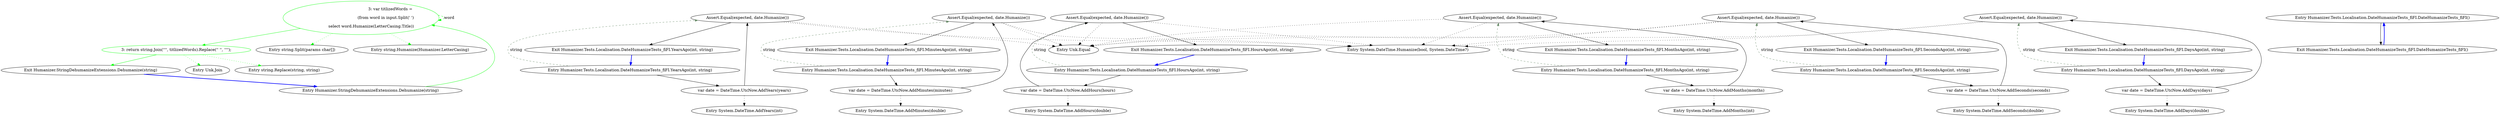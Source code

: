 digraph  {
d1 [cluster="Humanizer.StringDehumanizeExtensions.Dehumanize(string)", color=green, community=0, label="3: var titlizedWords = \r\n                (from word in input.Split(' ')\r\n                select word.Humanize(LetterCasing.Title))", span="16-18"];
d0 [cluster="Humanizer.StringDehumanizeExtensions.Dehumanize(string)", label="Entry Humanizer.StringDehumanizeExtensions.Dehumanize(string)", span="14-14"];
d2 [cluster="Humanizer.StringDehumanizeExtensions.Dehumanize(string)", color=green, community=0, label="3: return string.Join('''', titlizedWords).Replace('' '', '''');", span="20-20"];
d4 [cluster="string.Split(params char[])", label="Entry string.Split(params char[])", span="0-0"];
d5 [cluster="string.Humanize(Humanizer.LetterCasing)", label="Entry string.Humanize(Humanizer.LetterCasing)", span="72-72"];
d3 [cluster="Humanizer.StringDehumanizeExtensions.Dehumanize(string)", label="Exit Humanizer.StringDehumanizeExtensions.Dehumanize(string)", span="14-14"];
d6 [cluster="Unk.Join", label="Entry Unk.Join", span=""];
d7 [cluster="string.Replace(string, string)", label="Entry string.Replace(string, string)", span="0-0"];
m1_7 [cluster="System.DateTime.Humanize(bool, System.DateTime?)", file="EnumHumanizeExtensions.cs", label="Entry System.DateTime.Humanize(bool, System.DateTime?)", span="18-18"];
m1_13 [cluster="System.DateTime.AddHours(double)", file="EnumHumanizeExtensions.cs", label="Entry System.DateTime.AddHours(double)", span="0-0"];
m1_23 [cluster="System.DateTime.AddMonths(int)", file="EnumHumanizeExtensions.cs", label="Entry System.DateTime.AddMonths(int)", span="0-0"];
m1_18 [cluster="System.DateTime.AddMinutes(double)", file="EnumHumanizeExtensions.cs", label="Entry System.DateTime.AddMinutes(double)", span="0-0"];
m1_28 [cluster="System.DateTime.AddSeconds(double)", file="EnumHumanizeExtensions.cs", label="Entry System.DateTime.AddSeconds(double)", span="0-0"];
m1_33 [cluster="System.DateTime.AddYears(int)", file="EnumHumanizeExtensions.cs", label="Entry System.DateTime.AddYears(int)", span="0-0"];
m1_8 [cluster="Unk.Equal", file="EnumHumanizeExtensions.cs", label="Entry Unk.Equal", span=""];
m1_29 [cluster="Humanizer.Tests.Localisation.DateHumanizeTests_fiFI.YearsAgo(int, string)", file="EnumHumanizeExtensions.cs", label="Entry Humanizer.Tests.Localisation.DateHumanizeTests_fiFI.YearsAgo(int, string)", span="73-73"];
m1_30 [cluster="Humanizer.Tests.Localisation.DateHumanizeTests_fiFI.YearsAgo(int, string)", file="EnumHumanizeExtensions.cs", label="var date = DateTime.UtcNow.AddYears(years)", span="75-75"];
m1_31 [cluster="Humanizer.Tests.Localisation.DateHumanizeTests_fiFI.YearsAgo(int, string)", file="EnumHumanizeExtensions.cs", label="Assert.Equal(expected, date.Humanize())", span="76-76"];
m1_32 [cluster="Humanizer.Tests.Localisation.DateHumanizeTests_fiFI.YearsAgo(int, string)", file="EnumHumanizeExtensions.cs", label="Exit Humanizer.Tests.Localisation.DateHumanizeTests_fiFI.YearsAgo(int, string)", span="73-73"];
m1_14 [cluster="Humanizer.Tests.Localisation.DateHumanizeTests_fiFI.MinutesAgo(int, string)", file="EnumHumanizeExtensions.cs", label="Entry Humanizer.Tests.Localisation.DateHumanizeTests_fiFI.MinutesAgo(int, string)", span="40-40"];
m1_15 [cluster="Humanizer.Tests.Localisation.DateHumanizeTests_fiFI.MinutesAgo(int, string)", file="EnumHumanizeExtensions.cs", label="var date = DateTime.UtcNow.AddMinutes(minutes)", span="42-42"];
m1_16 [cluster="Humanizer.Tests.Localisation.DateHumanizeTests_fiFI.MinutesAgo(int, string)", file="EnumHumanizeExtensions.cs", label="Assert.Equal(expected, date.Humanize())", span="43-43"];
m1_17 [cluster="Humanizer.Tests.Localisation.DateHumanizeTests_fiFI.MinutesAgo(int, string)", file="EnumHumanizeExtensions.cs", label="Exit Humanizer.Tests.Localisation.DateHumanizeTests_fiFI.MinutesAgo(int, string)", span="40-40"];
m1_9 [cluster="Humanizer.Tests.Localisation.DateHumanizeTests_fiFI.HoursAgo(int, string)", file="EnumHumanizeExtensions.cs", label="Entry Humanizer.Tests.Localisation.DateHumanizeTests_fiFI.HoursAgo(int, string)", span="29-29"];
m1_10 [cluster="Humanizer.Tests.Localisation.DateHumanizeTests_fiFI.HoursAgo(int, string)", file="EnumHumanizeExtensions.cs", label="var date = DateTime.UtcNow.AddHours(hours)", span="31-31"];
m1_11 [cluster="Humanizer.Tests.Localisation.DateHumanizeTests_fiFI.HoursAgo(int, string)", file="EnumHumanizeExtensions.cs", label="Assert.Equal(expected, date.Humanize())", span="32-32"];
m1_12 [cluster="Humanizer.Tests.Localisation.DateHumanizeTests_fiFI.HoursAgo(int, string)", file="EnumHumanizeExtensions.cs", label="Exit Humanizer.Tests.Localisation.DateHumanizeTests_fiFI.HoursAgo(int, string)", span="29-29"];
m1_0 [cluster="Humanizer.Tests.Localisation.DateHumanizeTests_fiFI.DateHumanizeTests_fiFI()", file="EnumHumanizeExtensions.cs", label="Entry Humanizer.Tests.Localisation.DateHumanizeTests_fiFI.DateHumanizeTests_fiFI()", span="8-8"];
m1_1 [cluster="Humanizer.Tests.Localisation.DateHumanizeTests_fiFI.DateHumanizeTests_fiFI()", file="EnumHumanizeExtensions.cs", label="Exit Humanizer.Tests.Localisation.DateHumanizeTests_fiFI.DateHumanizeTests_fiFI()", span="8-8"];
m1_19 [cluster="Humanizer.Tests.Localisation.DateHumanizeTests_fiFI.MonthsAgo(int, string)", file="EnumHumanizeExtensions.cs", label="Entry Humanizer.Tests.Localisation.DateHumanizeTests_fiFI.MonthsAgo(int, string)", span="51-51"];
m1_20 [cluster="Humanizer.Tests.Localisation.DateHumanizeTests_fiFI.MonthsAgo(int, string)", file="EnumHumanizeExtensions.cs", label="var date = DateTime.UtcNow.AddMonths(months)", span="53-53"];
m1_21 [cluster="Humanizer.Tests.Localisation.DateHumanizeTests_fiFI.MonthsAgo(int, string)", file="EnumHumanizeExtensions.cs", label="Assert.Equal(expected, date.Humanize())", span="54-54"];
m1_22 [cluster="Humanizer.Tests.Localisation.DateHumanizeTests_fiFI.MonthsAgo(int, string)", file="EnumHumanizeExtensions.cs", label="Exit Humanizer.Tests.Localisation.DateHumanizeTests_fiFI.MonthsAgo(int, string)", span="51-51"];
m1_6 [cluster="System.DateTime.AddDays(double)", file="EnumHumanizeExtensions.cs", label="Entry System.DateTime.AddDays(double)", span="0-0"];
m1_24 [cluster="Humanizer.Tests.Localisation.DateHumanizeTests_fiFI.SecondsAgo(int, string)", file="EnumHumanizeExtensions.cs", label="Entry Humanizer.Tests.Localisation.DateHumanizeTests_fiFI.SecondsAgo(int, string)", span="62-62"];
m1_25 [cluster="Humanizer.Tests.Localisation.DateHumanizeTests_fiFI.SecondsAgo(int, string)", file="EnumHumanizeExtensions.cs", label="var date = DateTime.UtcNow.AddSeconds(seconds)", span="64-64"];
m1_26 [cluster="Humanizer.Tests.Localisation.DateHumanizeTests_fiFI.SecondsAgo(int, string)", file="EnumHumanizeExtensions.cs", label="Assert.Equal(expected, date.Humanize())", span="65-65"];
m1_27 [cluster="Humanizer.Tests.Localisation.DateHumanizeTests_fiFI.SecondsAgo(int, string)", file="EnumHumanizeExtensions.cs", label="Exit Humanizer.Tests.Localisation.DateHumanizeTests_fiFI.SecondsAgo(int, string)", span="62-62"];
m1_2 [cluster="Humanizer.Tests.Localisation.DateHumanizeTests_fiFI.DaysAgo(int, string)", file="EnumHumanizeExtensions.cs", label="Entry Humanizer.Tests.Localisation.DateHumanizeTests_fiFI.DaysAgo(int, string)", span="18-18"];
m1_3 [cluster="Humanizer.Tests.Localisation.DateHumanizeTests_fiFI.DaysAgo(int, string)", file="EnumHumanizeExtensions.cs", label="var date = DateTime.UtcNow.AddDays(days)", span="20-20"];
m1_4 [cluster="Humanizer.Tests.Localisation.DateHumanizeTests_fiFI.DaysAgo(int, string)", file="EnumHumanizeExtensions.cs", label="Assert.Equal(expected, date.Humanize())", span="21-21"];
m1_5 [cluster="Humanizer.Tests.Localisation.DateHumanizeTests_fiFI.DaysAgo(int, string)", file="EnumHumanizeExtensions.cs", label="Exit Humanizer.Tests.Localisation.DateHumanizeTests_fiFI.DaysAgo(int, string)", span="18-18"];
d1 -> d1  [color=green, key=1, label=word, style=dashed];
d1 -> d2  [color=green, key=0, style=solid];
d1 -> d4  [color=green, key=2, style=dotted];
d1 -> d5  [color=green, key=2, style=dotted];
d0 -> d1  [color=green, key=0, style=solid];
d2 -> d3  [color=green, key=0, style=solid];
d2 -> d6  [color=green, key=2, style=dotted];
d2 -> d7  [color=green, key=2, style=dotted];
d3 -> d0  [color=blue, key=0, style=bold];
m1_29 -> m1_30  [key=0, style=solid];
m1_29 -> m1_31  [color=darkseagreen4, key=1, label=string, style=dashed];
m1_30 -> m1_31  [key=0, style=solid];
m1_30 -> m1_33  [key=2, style=dotted];
m1_31 -> m1_32  [key=0, style=solid];
m1_31 -> m1_7  [key=2, style=dotted];
m1_31 -> m1_8  [key=2, style=dotted];
m1_32 -> m1_29  [color=blue, key=0, style=bold];
m1_14 -> m1_15  [key=0, style=solid];
m1_14 -> m1_16  [color=darkseagreen4, key=1, label=string, style=dashed];
m1_15 -> m1_16  [key=0, style=solid];
m1_15 -> m1_18  [key=2, style=dotted];
m1_16 -> m1_17  [key=0, style=solid];
m1_16 -> m1_7  [key=2, style=dotted];
m1_16 -> m1_8  [key=2, style=dotted];
m1_17 -> m1_14  [color=blue, key=0, style=bold];
m1_9 -> m1_10  [key=0, style=solid];
m1_9 -> m1_11  [color=darkseagreen4, key=1, label=string, style=dashed];
m1_10 -> m1_11  [key=0, style=solid];
m1_10 -> m1_13  [key=2, style=dotted];
m1_11 -> m1_12  [key=0, style=solid];
m1_11 -> m1_7  [key=2, style=dotted];
m1_11 -> m1_8  [key=2, style=dotted];
m1_12 -> m1_9  [color=blue, key=0, style=bold];
m1_0 -> m1_1  [key=0, style=solid];
m1_1 -> m1_0  [color=blue, key=0, style=bold];
m1_19 -> m1_20  [key=0, style=solid];
m1_19 -> m1_21  [color=darkseagreen4, key=1, label=string, style=dashed];
m1_20 -> m1_21  [key=0, style=solid];
m1_20 -> m1_23  [key=2, style=dotted];
m1_21 -> m1_22  [key=0, style=solid];
m1_21 -> m1_7  [key=2, style=dotted];
m1_21 -> m1_8  [key=2, style=dotted];
m1_22 -> m1_19  [color=blue, key=0, style=bold];
m1_24 -> m1_25  [key=0, style=solid];
m1_24 -> m1_26  [color=darkseagreen4, key=1, label=string, style=dashed];
m1_25 -> m1_26  [key=0, style=solid];
m1_25 -> m1_28  [key=2, style=dotted];
m1_26 -> m1_27  [key=0, style=solid];
m1_26 -> m1_7  [key=2, style=dotted];
m1_26 -> m1_8  [key=2, style=dotted];
m1_27 -> m1_24  [color=blue, key=0, style=bold];
m1_2 -> m1_3  [key=0, style=solid];
m1_2 -> m1_4  [color=darkseagreen4, key=1, label=string, style=dashed];
m1_3 -> m1_4  [key=0, style=solid];
m1_3 -> m1_6  [key=2, style=dotted];
m1_4 -> m1_5  [key=0, style=solid];
m1_4 -> m1_7  [key=2, style=dotted];
m1_4 -> m1_8  [key=2, style=dotted];
m1_5 -> m1_2  [color=blue, key=0, style=bold];
}
